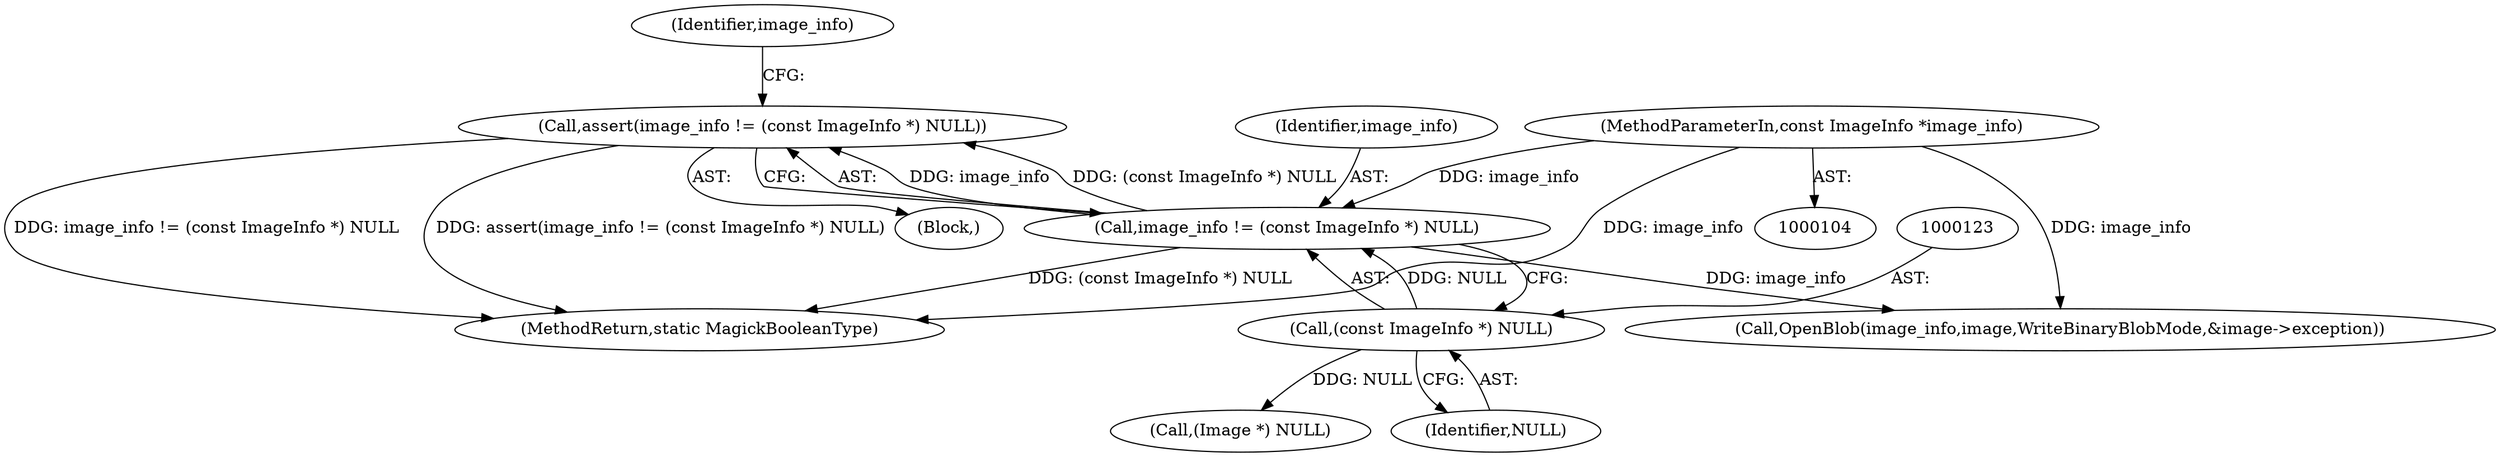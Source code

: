 digraph "0_ImageMagick_10b3823a7619ed22d42764733eb052c4159bc8c1@API" {
"1000119" [label="(Call,assert(image_info != (const ImageInfo *) NULL))"];
"1000120" [label="(Call,image_info != (const ImageInfo *) NULL)"];
"1000105" [label="(MethodParameterIn,const ImageInfo *image_info)"];
"1000122" [label="(Call,(const ImageInfo *) NULL)"];
"1000122" [label="(Call,(const ImageInfo *) NULL)"];
"1000134" [label="(Call,(Image *) NULL)"];
"1000561" [label="(MethodReturn,static MagickBooleanType)"];
"1000119" [label="(Call,assert(image_info != (const ImageInfo *) NULL))"];
"1000107" [label="(Block,)"];
"1000121" [label="(Identifier,image_info)"];
"1000105" [label="(MethodParameterIn,const ImageInfo *image_info)"];
"1000128" [label="(Identifier,image_info)"];
"1000160" [label="(Call,OpenBlob(image_info,image,WriteBinaryBlobMode,&image->exception))"];
"1000124" [label="(Identifier,NULL)"];
"1000120" [label="(Call,image_info != (const ImageInfo *) NULL)"];
"1000119" -> "1000107"  [label="AST: "];
"1000119" -> "1000120"  [label="CFG: "];
"1000120" -> "1000119"  [label="AST: "];
"1000128" -> "1000119"  [label="CFG: "];
"1000119" -> "1000561"  [label="DDG: image_info != (const ImageInfo *) NULL"];
"1000119" -> "1000561"  [label="DDG: assert(image_info != (const ImageInfo *) NULL)"];
"1000120" -> "1000119"  [label="DDG: image_info"];
"1000120" -> "1000119"  [label="DDG: (const ImageInfo *) NULL"];
"1000120" -> "1000122"  [label="CFG: "];
"1000121" -> "1000120"  [label="AST: "];
"1000122" -> "1000120"  [label="AST: "];
"1000120" -> "1000561"  [label="DDG: (const ImageInfo *) NULL"];
"1000105" -> "1000120"  [label="DDG: image_info"];
"1000122" -> "1000120"  [label="DDG: NULL"];
"1000120" -> "1000160"  [label="DDG: image_info"];
"1000105" -> "1000104"  [label="AST: "];
"1000105" -> "1000561"  [label="DDG: image_info"];
"1000105" -> "1000160"  [label="DDG: image_info"];
"1000122" -> "1000124"  [label="CFG: "];
"1000123" -> "1000122"  [label="AST: "];
"1000124" -> "1000122"  [label="AST: "];
"1000122" -> "1000134"  [label="DDG: NULL"];
}
